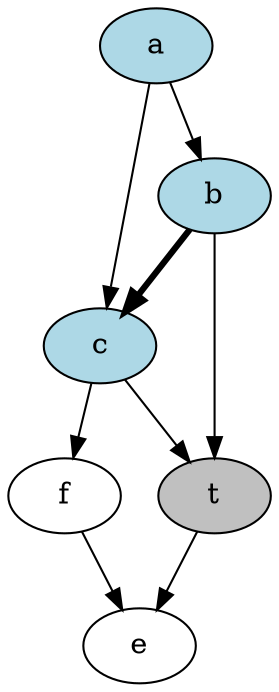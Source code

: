 digraph {
    a [style = filled, fillcolor = lightblue];
    b [style = filled, fillcolor = lightblue];
    c [style = filled, fillcolor = lightblue];

    t [style = filled, fillcolor = gray];

    a -> b [];
    a -> c [];
    b -> t [];
    b -> c [penwidth = 3];
    c -> t [];
    c -> f [];
    t -> e [];
    f -> e [];
}
